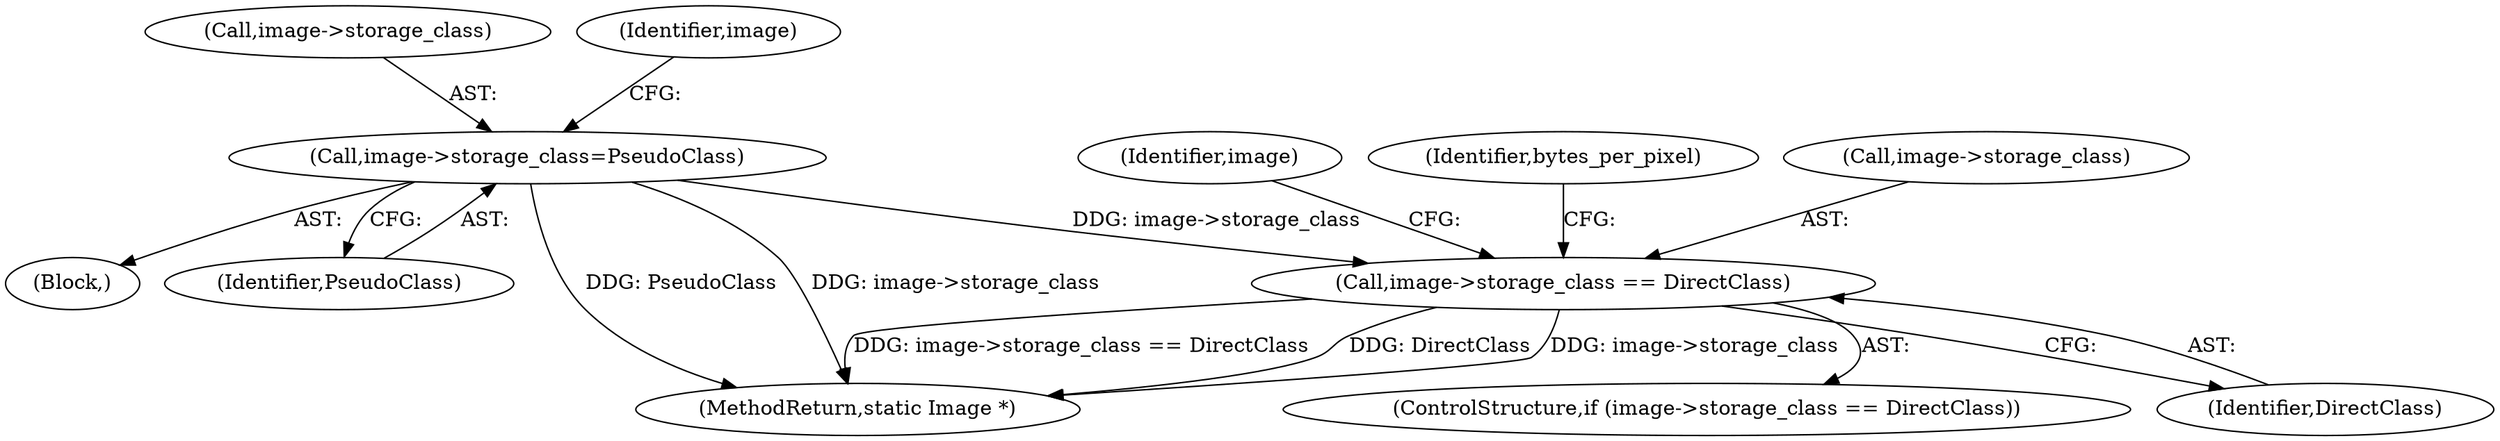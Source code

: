 digraph "0_ImageMagick_f6e9d0d9955e85bdd7540b251cd50d598dacc5e6_57@pointer" {
"1001345" [label="(Call,image->storage_class == DirectClass)"];
"1000447" [label="(Call,image->storage_class=PseudoClass)"];
"1001674" [label="(Identifier,image)"];
"1000447" [label="(Call,image->storage_class=PseudoClass)"];
"1002024" [label="(MethodReturn,static Image *)"];
"1000446" [label="(Block,)"];
"1000448" [label="(Call,image->storage_class)"];
"1001345" [label="(Call,image->storage_class == DirectClass)"];
"1000451" [label="(Identifier,PseudoClass)"];
"1000454" [label="(Identifier,image)"];
"1001344" [label="(ControlStructure,if (image->storage_class == DirectClass))"];
"1001353" [label="(Identifier,bytes_per_pixel)"];
"1001346" [label="(Call,image->storage_class)"];
"1001349" [label="(Identifier,DirectClass)"];
"1001345" -> "1001344"  [label="AST: "];
"1001345" -> "1001349"  [label="CFG: "];
"1001346" -> "1001345"  [label="AST: "];
"1001349" -> "1001345"  [label="AST: "];
"1001353" -> "1001345"  [label="CFG: "];
"1001674" -> "1001345"  [label="CFG: "];
"1001345" -> "1002024"  [label="DDG: DirectClass"];
"1001345" -> "1002024"  [label="DDG: image->storage_class"];
"1001345" -> "1002024"  [label="DDG: image->storage_class == DirectClass"];
"1000447" -> "1001345"  [label="DDG: image->storage_class"];
"1000447" -> "1000446"  [label="AST: "];
"1000447" -> "1000451"  [label="CFG: "];
"1000448" -> "1000447"  [label="AST: "];
"1000451" -> "1000447"  [label="AST: "];
"1000454" -> "1000447"  [label="CFG: "];
"1000447" -> "1002024"  [label="DDG: PseudoClass"];
"1000447" -> "1002024"  [label="DDG: image->storage_class"];
}
